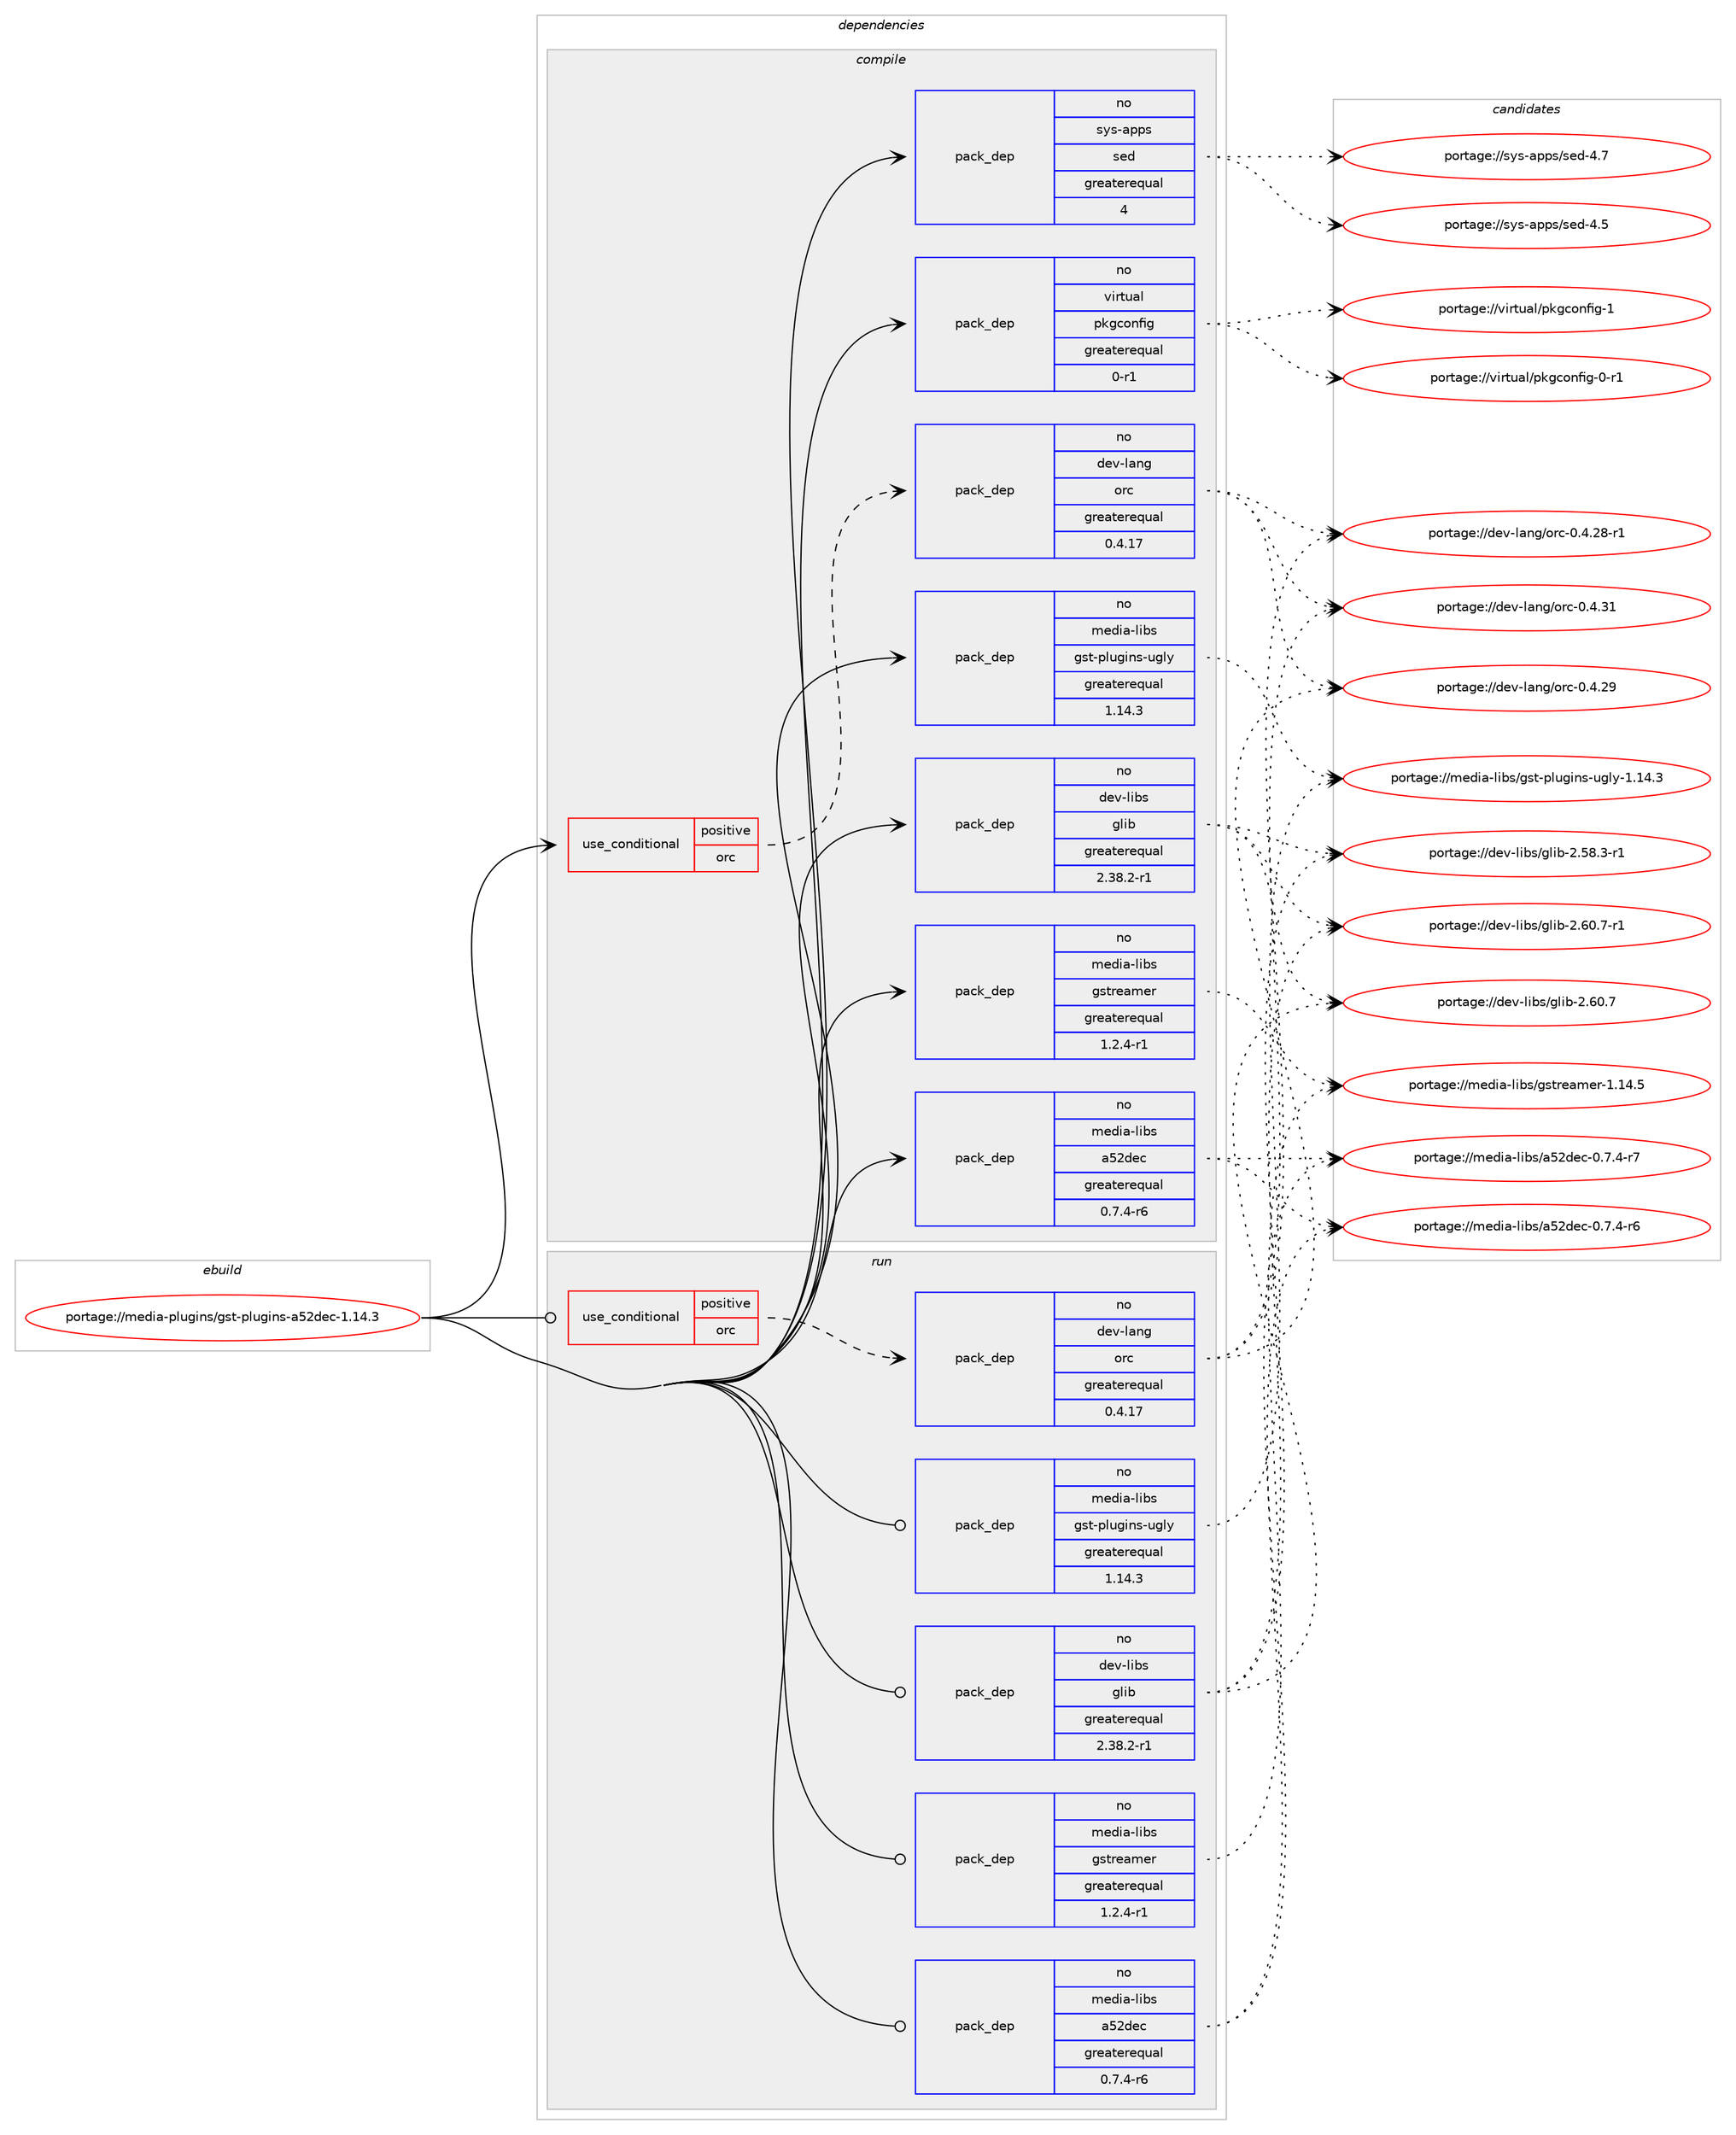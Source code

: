 digraph prolog {

# *************
# Graph options
# *************

newrank=true;
concentrate=true;
compound=true;
graph [rankdir=LR,fontname=Helvetica,fontsize=10,ranksep=1.5];#, ranksep=2.5, nodesep=0.2];
edge  [arrowhead=vee];
node  [fontname=Helvetica,fontsize=10];

# **********
# The ebuild
# **********

subgraph cluster_leftcol {
color=gray;
rank=same;
label=<<i>ebuild</i>>;
id [label="portage://media-plugins/gst-plugins-a52dec-1.14.3", color=red, width=4, href="../media-plugins/gst-plugins-a52dec-1.14.3.svg"];
}

# ****************
# The dependencies
# ****************

subgraph cluster_midcol {
color=gray;
label=<<i>dependencies</i>>;
subgraph cluster_compile {
fillcolor="#eeeeee";
style=filled;
label=<<i>compile</i>>;
subgraph cond45246 {
dependency202043 [label=<<TABLE BORDER="0" CELLBORDER="1" CELLSPACING="0" CELLPADDING="4"><TR><TD ROWSPAN="3" CELLPADDING="10">use_conditional</TD></TR><TR><TD>positive</TD></TR><TR><TD>orc</TD></TR></TABLE>>, shape=none, color=red];
subgraph pack153751 {
dependency202044 [label=<<TABLE BORDER="0" CELLBORDER="1" CELLSPACING="0" CELLPADDING="4" WIDTH="220"><TR><TD ROWSPAN="6" CELLPADDING="30">pack_dep</TD></TR><TR><TD WIDTH="110">no</TD></TR><TR><TD>dev-lang</TD></TR><TR><TD>orc</TD></TR><TR><TD>greaterequal</TD></TR><TR><TD>0.4.17</TD></TR></TABLE>>, shape=none, color=blue];
}
dependency202043:e -> dependency202044:w [weight=20,style="dashed",arrowhead="vee"];
}
id:e -> dependency202043:w [weight=20,style="solid",arrowhead="vee"];
subgraph pack153752 {
dependency202045 [label=<<TABLE BORDER="0" CELLBORDER="1" CELLSPACING="0" CELLPADDING="4" WIDTH="220"><TR><TD ROWSPAN="6" CELLPADDING="30">pack_dep</TD></TR><TR><TD WIDTH="110">no</TD></TR><TR><TD>dev-libs</TD></TR><TR><TD>glib</TD></TR><TR><TD>greaterequal</TD></TR><TR><TD>2.38.2-r1</TD></TR></TABLE>>, shape=none, color=blue];
}
id:e -> dependency202045:w [weight=20,style="solid",arrowhead="vee"];
subgraph pack153753 {
dependency202046 [label=<<TABLE BORDER="0" CELLBORDER="1" CELLSPACING="0" CELLPADDING="4" WIDTH="220"><TR><TD ROWSPAN="6" CELLPADDING="30">pack_dep</TD></TR><TR><TD WIDTH="110">no</TD></TR><TR><TD>media-libs</TD></TR><TR><TD>a52dec</TD></TR><TR><TD>greaterequal</TD></TR><TR><TD>0.7.4-r6</TD></TR></TABLE>>, shape=none, color=blue];
}
id:e -> dependency202046:w [weight=20,style="solid",arrowhead="vee"];
subgraph pack153754 {
dependency202047 [label=<<TABLE BORDER="0" CELLBORDER="1" CELLSPACING="0" CELLPADDING="4" WIDTH="220"><TR><TD ROWSPAN="6" CELLPADDING="30">pack_dep</TD></TR><TR><TD WIDTH="110">no</TD></TR><TR><TD>media-libs</TD></TR><TR><TD>gst-plugins-ugly</TD></TR><TR><TD>greaterequal</TD></TR><TR><TD>1.14.3</TD></TR></TABLE>>, shape=none, color=blue];
}
id:e -> dependency202047:w [weight=20,style="solid",arrowhead="vee"];
subgraph pack153755 {
dependency202048 [label=<<TABLE BORDER="0" CELLBORDER="1" CELLSPACING="0" CELLPADDING="4" WIDTH="220"><TR><TD ROWSPAN="6" CELLPADDING="30">pack_dep</TD></TR><TR><TD WIDTH="110">no</TD></TR><TR><TD>media-libs</TD></TR><TR><TD>gstreamer</TD></TR><TR><TD>greaterequal</TD></TR><TR><TD>1.2.4-r1</TD></TR></TABLE>>, shape=none, color=blue];
}
id:e -> dependency202048:w [weight=20,style="solid",arrowhead="vee"];
subgraph pack153756 {
dependency202049 [label=<<TABLE BORDER="0" CELLBORDER="1" CELLSPACING="0" CELLPADDING="4" WIDTH="220"><TR><TD ROWSPAN="6" CELLPADDING="30">pack_dep</TD></TR><TR><TD WIDTH="110">no</TD></TR><TR><TD>sys-apps</TD></TR><TR><TD>sed</TD></TR><TR><TD>greaterequal</TD></TR><TR><TD>4</TD></TR></TABLE>>, shape=none, color=blue];
}
id:e -> dependency202049:w [weight=20,style="solid",arrowhead="vee"];
subgraph pack153757 {
dependency202050 [label=<<TABLE BORDER="0" CELLBORDER="1" CELLSPACING="0" CELLPADDING="4" WIDTH="220"><TR><TD ROWSPAN="6" CELLPADDING="30">pack_dep</TD></TR><TR><TD WIDTH="110">no</TD></TR><TR><TD>virtual</TD></TR><TR><TD>pkgconfig</TD></TR><TR><TD>greaterequal</TD></TR><TR><TD>0-r1</TD></TR></TABLE>>, shape=none, color=blue];
}
id:e -> dependency202050:w [weight=20,style="solid",arrowhead="vee"];
}
subgraph cluster_compileandrun {
fillcolor="#eeeeee";
style=filled;
label=<<i>compile and run</i>>;
}
subgraph cluster_run {
fillcolor="#eeeeee";
style=filled;
label=<<i>run</i>>;
subgraph cond45247 {
dependency202051 [label=<<TABLE BORDER="0" CELLBORDER="1" CELLSPACING="0" CELLPADDING="4"><TR><TD ROWSPAN="3" CELLPADDING="10">use_conditional</TD></TR><TR><TD>positive</TD></TR><TR><TD>orc</TD></TR></TABLE>>, shape=none, color=red];
subgraph pack153758 {
dependency202052 [label=<<TABLE BORDER="0" CELLBORDER="1" CELLSPACING="0" CELLPADDING="4" WIDTH="220"><TR><TD ROWSPAN="6" CELLPADDING="30">pack_dep</TD></TR><TR><TD WIDTH="110">no</TD></TR><TR><TD>dev-lang</TD></TR><TR><TD>orc</TD></TR><TR><TD>greaterequal</TD></TR><TR><TD>0.4.17</TD></TR></TABLE>>, shape=none, color=blue];
}
dependency202051:e -> dependency202052:w [weight=20,style="dashed",arrowhead="vee"];
}
id:e -> dependency202051:w [weight=20,style="solid",arrowhead="odot"];
subgraph pack153759 {
dependency202053 [label=<<TABLE BORDER="0" CELLBORDER="1" CELLSPACING="0" CELLPADDING="4" WIDTH="220"><TR><TD ROWSPAN="6" CELLPADDING="30">pack_dep</TD></TR><TR><TD WIDTH="110">no</TD></TR><TR><TD>dev-libs</TD></TR><TR><TD>glib</TD></TR><TR><TD>greaterequal</TD></TR><TR><TD>2.38.2-r1</TD></TR></TABLE>>, shape=none, color=blue];
}
id:e -> dependency202053:w [weight=20,style="solid",arrowhead="odot"];
subgraph pack153760 {
dependency202054 [label=<<TABLE BORDER="0" CELLBORDER="1" CELLSPACING="0" CELLPADDING="4" WIDTH="220"><TR><TD ROWSPAN="6" CELLPADDING="30">pack_dep</TD></TR><TR><TD WIDTH="110">no</TD></TR><TR><TD>media-libs</TD></TR><TR><TD>a52dec</TD></TR><TR><TD>greaterequal</TD></TR><TR><TD>0.7.4-r6</TD></TR></TABLE>>, shape=none, color=blue];
}
id:e -> dependency202054:w [weight=20,style="solid",arrowhead="odot"];
subgraph pack153761 {
dependency202055 [label=<<TABLE BORDER="0" CELLBORDER="1" CELLSPACING="0" CELLPADDING="4" WIDTH="220"><TR><TD ROWSPAN="6" CELLPADDING="30">pack_dep</TD></TR><TR><TD WIDTH="110">no</TD></TR><TR><TD>media-libs</TD></TR><TR><TD>gst-plugins-ugly</TD></TR><TR><TD>greaterequal</TD></TR><TR><TD>1.14.3</TD></TR></TABLE>>, shape=none, color=blue];
}
id:e -> dependency202055:w [weight=20,style="solid",arrowhead="odot"];
subgraph pack153762 {
dependency202056 [label=<<TABLE BORDER="0" CELLBORDER="1" CELLSPACING="0" CELLPADDING="4" WIDTH="220"><TR><TD ROWSPAN="6" CELLPADDING="30">pack_dep</TD></TR><TR><TD WIDTH="110">no</TD></TR><TR><TD>media-libs</TD></TR><TR><TD>gstreamer</TD></TR><TR><TD>greaterequal</TD></TR><TR><TD>1.2.4-r1</TD></TR></TABLE>>, shape=none, color=blue];
}
id:e -> dependency202056:w [weight=20,style="solid",arrowhead="odot"];
}
}

# **************
# The candidates
# **************

subgraph cluster_choices {
rank=same;
color=gray;
label=<<i>candidates</i>>;

subgraph choice153751 {
color=black;
nodesep=1;
choice1001011184510897110103471111149945484652465149 [label="portage://dev-lang/orc-0.4.31", color=red, width=4,href="../dev-lang/orc-0.4.31.svg"];
choice1001011184510897110103471111149945484652465057 [label="portage://dev-lang/orc-0.4.29", color=red, width=4,href="../dev-lang/orc-0.4.29.svg"];
choice10010111845108971101034711111499454846524650564511449 [label="portage://dev-lang/orc-0.4.28-r1", color=red, width=4,href="../dev-lang/orc-0.4.28-r1.svg"];
dependency202044:e -> choice1001011184510897110103471111149945484652465149:w [style=dotted,weight="100"];
dependency202044:e -> choice1001011184510897110103471111149945484652465057:w [style=dotted,weight="100"];
dependency202044:e -> choice10010111845108971101034711111499454846524650564511449:w [style=dotted,weight="100"];
}
subgraph choice153752 {
color=black;
nodesep=1;
choice10010111845108105981154710310810598455046544846554511449 [label="portage://dev-libs/glib-2.60.7-r1", color=red, width=4,href="../dev-libs/glib-2.60.7-r1.svg"];
choice1001011184510810598115471031081059845504654484655 [label="portage://dev-libs/glib-2.60.7", color=red, width=4,href="../dev-libs/glib-2.60.7.svg"];
choice10010111845108105981154710310810598455046535646514511449 [label="portage://dev-libs/glib-2.58.3-r1", color=red, width=4,href="../dev-libs/glib-2.58.3-r1.svg"];
dependency202045:e -> choice10010111845108105981154710310810598455046544846554511449:w [style=dotted,weight="100"];
dependency202045:e -> choice1001011184510810598115471031081059845504654484655:w [style=dotted,weight="100"];
dependency202045:e -> choice10010111845108105981154710310810598455046535646514511449:w [style=dotted,weight="100"];
}
subgraph choice153753 {
color=black;
nodesep=1;
choice10910110010597451081059811547975350100101994548465546524511455 [label="portage://media-libs/a52dec-0.7.4-r7", color=red, width=4,href="../media-libs/a52dec-0.7.4-r7.svg"];
choice10910110010597451081059811547975350100101994548465546524511454 [label="portage://media-libs/a52dec-0.7.4-r6", color=red, width=4,href="../media-libs/a52dec-0.7.4-r6.svg"];
dependency202046:e -> choice10910110010597451081059811547975350100101994548465546524511455:w [style=dotted,weight="100"];
dependency202046:e -> choice10910110010597451081059811547975350100101994548465546524511454:w [style=dotted,weight="100"];
}
subgraph choice153754 {
color=black;
nodesep=1;
choice10910110010597451081059811547103115116451121081171031051101154511710310812145494649524651 [label="portage://media-libs/gst-plugins-ugly-1.14.3", color=red, width=4,href="../media-libs/gst-plugins-ugly-1.14.3.svg"];
dependency202047:e -> choice10910110010597451081059811547103115116451121081171031051101154511710310812145494649524651:w [style=dotted,weight="100"];
}
subgraph choice153755 {
color=black;
nodesep=1;
choice109101100105974510810598115471031151161141019710910111445494649524653 [label="portage://media-libs/gstreamer-1.14.5", color=red, width=4,href="../media-libs/gstreamer-1.14.5.svg"];
dependency202048:e -> choice109101100105974510810598115471031151161141019710910111445494649524653:w [style=dotted,weight="100"];
}
subgraph choice153756 {
color=black;
nodesep=1;
choice11512111545971121121154711510110045524655 [label="portage://sys-apps/sed-4.7", color=red, width=4,href="../sys-apps/sed-4.7.svg"];
choice11512111545971121121154711510110045524653 [label="portage://sys-apps/sed-4.5", color=red, width=4,href="../sys-apps/sed-4.5.svg"];
dependency202049:e -> choice11512111545971121121154711510110045524655:w [style=dotted,weight="100"];
dependency202049:e -> choice11512111545971121121154711510110045524653:w [style=dotted,weight="100"];
}
subgraph choice153757 {
color=black;
nodesep=1;
choice1181051141161179710847112107103991111101021051034549 [label="portage://virtual/pkgconfig-1", color=red, width=4,href="../virtual/pkgconfig-1.svg"];
choice11810511411611797108471121071039911111010210510345484511449 [label="portage://virtual/pkgconfig-0-r1", color=red, width=4,href="../virtual/pkgconfig-0-r1.svg"];
dependency202050:e -> choice1181051141161179710847112107103991111101021051034549:w [style=dotted,weight="100"];
dependency202050:e -> choice11810511411611797108471121071039911111010210510345484511449:w [style=dotted,weight="100"];
}
subgraph choice153758 {
color=black;
nodesep=1;
choice1001011184510897110103471111149945484652465149 [label="portage://dev-lang/orc-0.4.31", color=red, width=4,href="../dev-lang/orc-0.4.31.svg"];
choice1001011184510897110103471111149945484652465057 [label="portage://dev-lang/orc-0.4.29", color=red, width=4,href="../dev-lang/orc-0.4.29.svg"];
choice10010111845108971101034711111499454846524650564511449 [label="portage://dev-lang/orc-0.4.28-r1", color=red, width=4,href="../dev-lang/orc-0.4.28-r1.svg"];
dependency202052:e -> choice1001011184510897110103471111149945484652465149:w [style=dotted,weight="100"];
dependency202052:e -> choice1001011184510897110103471111149945484652465057:w [style=dotted,weight="100"];
dependency202052:e -> choice10010111845108971101034711111499454846524650564511449:w [style=dotted,weight="100"];
}
subgraph choice153759 {
color=black;
nodesep=1;
choice10010111845108105981154710310810598455046544846554511449 [label="portage://dev-libs/glib-2.60.7-r1", color=red, width=4,href="../dev-libs/glib-2.60.7-r1.svg"];
choice1001011184510810598115471031081059845504654484655 [label="portage://dev-libs/glib-2.60.7", color=red, width=4,href="../dev-libs/glib-2.60.7.svg"];
choice10010111845108105981154710310810598455046535646514511449 [label="portage://dev-libs/glib-2.58.3-r1", color=red, width=4,href="../dev-libs/glib-2.58.3-r1.svg"];
dependency202053:e -> choice10010111845108105981154710310810598455046544846554511449:w [style=dotted,weight="100"];
dependency202053:e -> choice1001011184510810598115471031081059845504654484655:w [style=dotted,weight="100"];
dependency202053:e -> choice10010111845108105981154710310810598455046535646514511449:w [style=dotted,weight="100"];
}
subgraph choice153760 {
color=black;
nodesep=1;
choice10910110010597451081059811547975350100101994548465546524511455 [label="portage://media-libs/a52dec-0.7.4-r7", color=red, width=4,href="../media-libs/a52dec-0.7.4-r7.svg"];
choice10910110010597451081059811547975350100101994548465546524511454 [label="portage://media-libs/a52dec-0.7.4-r6", color=red, width=4,href="../media-libs/a52dec-0.7.4-r6.svg"];
dependency202054:e -> choice10910110010597451081059811547975350100101994548465546524511455:w [style=dotted,weight="100"];
dependency202054:e -> choice10910110010597451081059811547975350100101994548465546524511454:w [style=dotted,weight="100"];
}
subgraph choice153761 {
color=black;
nodesep=1;
choice10910110010597451081059811547103115116451121081171031051101154511710310812145494649524651 [label="portage://media-libs/gst-plugins-ugly-1.14.3", color=red, width=4,href="../media-libs/gst-plugins-ugly-1.14.3.svg"];
dependency202055:e -> choice10910110010597451081059811547103115116451121081171031051101154511710310812145494649524651:w [style=dotted,weight="100"];
}
subgraph choice153762 {
color=black;
nodesep=1;
choice109101100105974510810598115471031151161141019710910111445494649524653 [label="portage://media-libs/gstreamer-1.14.5", color=red, width=4,href="../media-libs/gstreamer-1.14.5.svg"];
dependency202056:e -> choice109101100105974510810598115471031151161141019710910111445494649524653:w [style=dotted,weight="100"];
}
}

}
